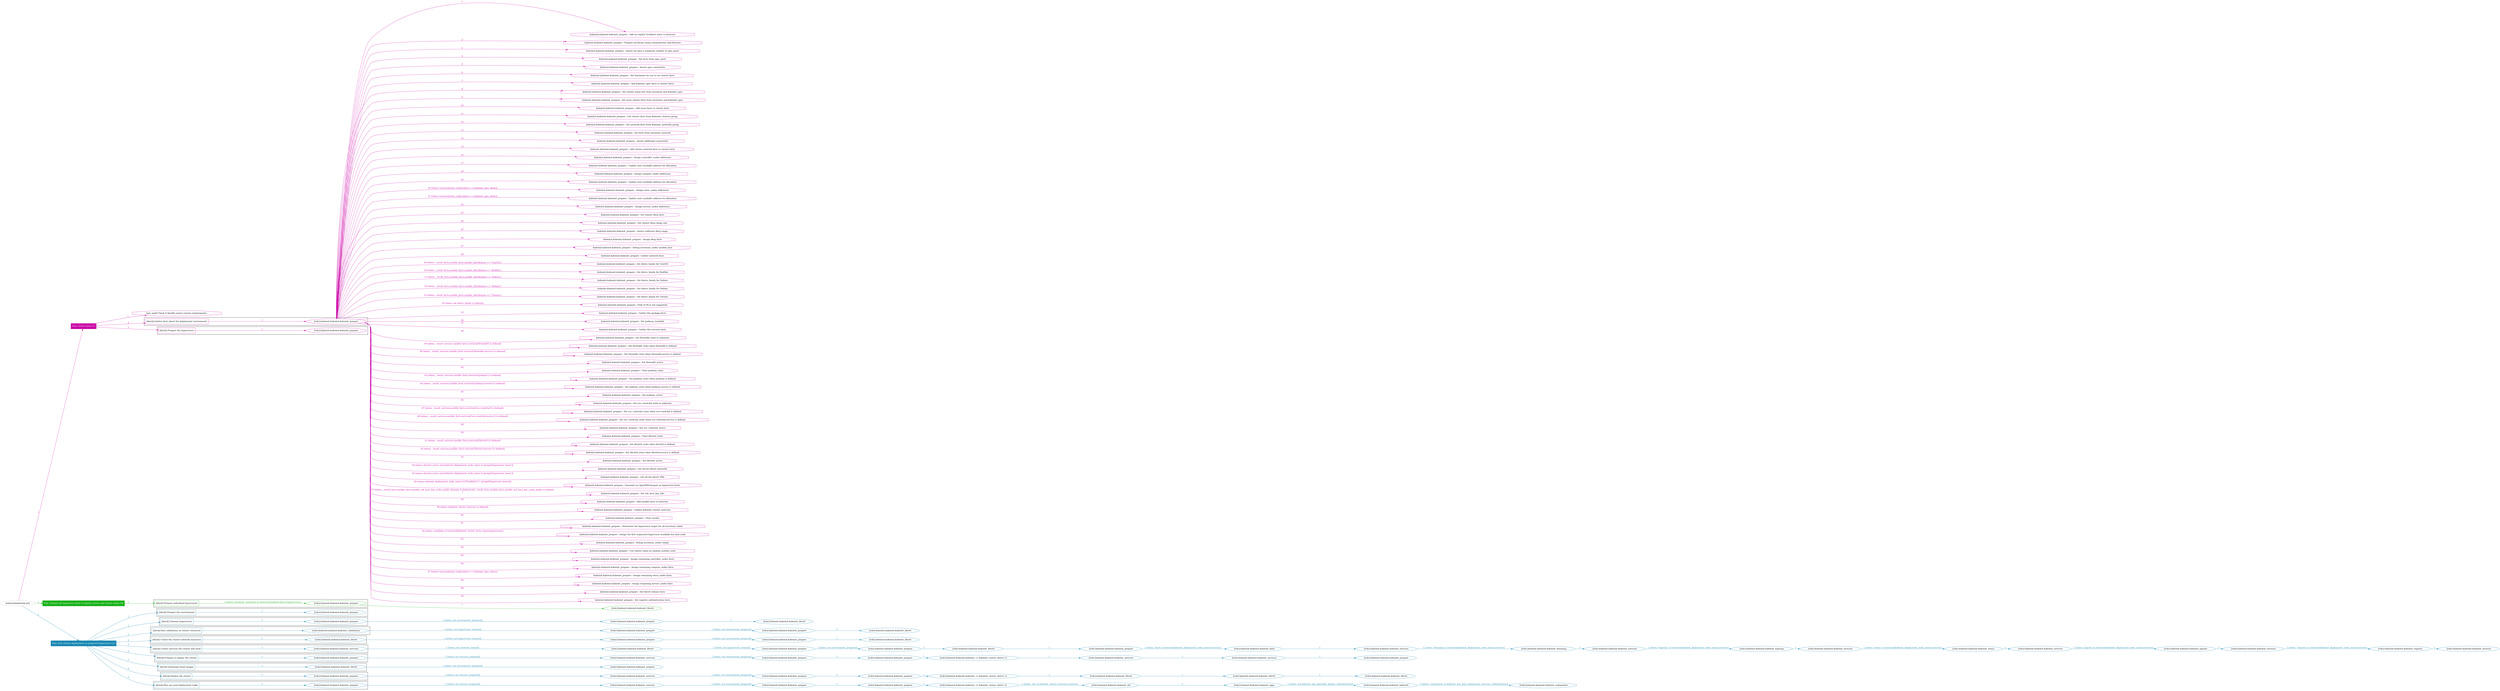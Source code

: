 digraph {
	graph [concentrate=true ordering=in rankdir=LR ratio=fill]
	edge [esep=5 sep=10]
	"kubeinit/playbook.yml" [id=root_node style=dotted]
	play_8de937b9 [label="Play: Initial setup (1)" color="#ca02a6" fontcolor="#ffffff" id=play_8de937b9 shape=box style=filled tooltip=localhost]
	"kubeinit/playbook.yml" -> play_8de937b9 [label="1 " color="#ca02a6" fontcolor="#ca02a6" id=edge_3df0a883 labeltooltip="1 " tooltip="1 "]
	subgraph "kubeinit.kubeinit.kubeinit_prepare" {
		role_d6681d17 [label="[role] kubeinit.kubeinit.kubeinit_prepare" color="#ca02a6" id=role_d6681d17 tooltip="kubeinit.kubeinit.kubeinit_prepare"]
		task_dd3e1c4a [label="kubeinit.kubeinit.kubeinit_prepare : Add an explicit localhost entry to hostvars" color="#ca02a6" id=task_dd3e1c4a shape=octagon tooltip="kubeinit.kubeinit.kubeinit_prepare : Add an explicit localhost entry to hostvars"]
		role_d6681d17 -> task_dd3e1c4a [label="1 " color="#ca02a6" fontcolor="#ca02a6" id=edge_3ac519a3 labeltooltip="1 " tooltip="1 "]
		task_5175b75a [label="kubeinit.kubeinit.kubeinit_prepare : Prepare inventory using command-line specification" color="#ca02a6" id=task_5175b75a shape=octagon tooltip="kubeinit.kubeinit.kubeinit_prepare : Prepare inventory using command-line specification"]
		role_d6681d17 -> task_5175b75a [label="2 " color="#ca02a6" fontcolor="#ca02a6" id=edge_31081035 labeltooltip="2 " tooltip="2 "]
		task_b8458681 [label="kubeinit.kubeinit.kubeinit_prepare : Assert we have a minimum number of spec parts" color="#ca02a6" id=task_b8458681 shape=octagon tooltip="kubeinit.kubeinit.kubeinit_prepare : Assert we have a minimum number of spec parts"]
		role_d6681d17 -> task_b8458681 [label="3 " color="#ca02a6" fontcolor="#ca02a6" id=edge_594d7dfc labeltooltip="3 " tooltip="3 "]
		task_7df4c681 [label="kubeinit.kubeinit.kubeinit_prepare : Set facts from spec parts" color="#ca02a6" id=task_7df4c681 shape=octagon tooltip="kubeinit.kubeinit.kubeinit_prepare : Set facts from spec parts"]
		role_d6681d17 -> task_7df4c681 [label="4 " color="#ca02a6" fontcolor="#ca02a6" id=edge_8429b2ff labeltooltip="4 " tooltip="4 "]
		task_22d73a8d [label="kubeinit.kubeinit.kubeinit_prepare : Assert spec constraints" color="#ca02a6" id=task_22d73a8d shape=octagon tooltip="kubeinit.kubeinit.kubeinit_prepare : Assert spec constraints"]
		role_d6681d17 -> task_22d73a8d [label="5 " color="#ca02a6" fontcolor="#ca02a6" id=edge_c4702ba7 labeltooltip="5 " tooltip="5 "]
		task_09f01b82 [label="kubeinit.kubeinit.kubeinit_prepare : Set hostname we use to set cluster facts" color="#ca02a6" id=task_09f01b82 shape=octagon tooltip="kubeinit.kubeinit.kubeinit_prepare : Set hostname we use to set cluster facts"]
		role_d6681d17 -> task_09f01b82 [label="6 " color="#ca02a6" fontcolor="#ca02a6" id=edge_562fa935 labeltooltip="6 " tooltip="6 "]
		task_69ff6136 [label="kubeinit.kubeinit.kubeinit_prepare : Add kubeinit_spec facts to cluster facts" color="#ca02a6" id=task_69ff6136 shape=octagon tooltip="kubeinit.kubeinit.kubeinit_prepare : Add kubeinit_spec facts to cluster facts"]
		role_d6681d17 -> task_69ff6136 [label="7 " color="#ca02a6" fontcolor="#ca02a6" id=edge_310eac12 labeltooltip="7 " tooltip="7 "]
		task_fe84e03b [label="kubeinit.kubeinit.kubeinit_prepare : Set cluster name fact from inventory and kubeinit_spec" color="#ca02a6" id=task_fe84e03b shape=octagon tooltip="kubeinit.kubeinit.kubeinit_prepare : Set cluster name fact from inventory and kubeinit_spec"]
		role_d6681d17 -> task_fe84e03b [label="8 " color="#ca02a6" fontcolor="#ca02a6" id=edge_defebe65 labeltooltip="8 " tooltip="8 "]
		task_ece31634 [label="kubeinit.kubeinit.kubeinit_prepare : Set more cluster facts from inventory and kubeinit_spec" color="#ca02a6" id=task_ece31634 shape=octagon tooltip="kubeinit.kubeinit.kubeinit_prepare : Set more cluster facts from inventory and kubeinit_spec"]
		role_d6681d17 -> task_ece31634 [label="9 " color="#ca02a6" fontcolor="#ca02a6" id=edge_c66308a0 labeltooltip="9 " tooltip="9 "]
		task_da2142e8 [label="kubeinit.kubeinit.kubeinit_prepare : Add more facts to cluster facts" color="#ca02a6" id=task_da2142e8 shape=octagon tooltip="kubeinit.kubeinit.kubeinit_prepare : Add more facts to cluster facts"]
		role_d6681d17 -> task_da2142e8 [label="10 " color="#ca02a6" fontcolor="#ca02a6" id=edge_f0752380 labeltooltip="10 " tooltip="10 "]
		task_89ea4bec [label="kubeinit.kubeinit.kubeinit_prepare : Get cluster facts from kubeinit_clusters group" color="#ca02a6" id=task_89ea4bec shape=octagon tooltip="kubeinit.kubeinit.kubeinit_prepare : Get cluster facts from kubeinit_clusters group"]
		role_d6681d17 -> task_89ea4bec [label="11 " color="#ca02a6" fontcolor="#ca02a6" id=edge_67cbbf58 labeltooltip="11 " tooltip="11 "]
		task_333c5406 [label="kubeinit.kubeinit.kubeinit_prepare : Get network facts from kubeinit_networks group" color="#ca02a6" id=task_333c5406 shape=octagon tooltip="kubeinit.kubeinit.kubeinit_prepare : Get network facts from kubeinit_networks group"]
		role_d6681d17 -> task_333c5406 [label="12 " color="#ca02a6" fontcolor="#ca02a6" id=edge_c9994fb7 labeltooltip="12 " tooltip="12 "]
		task_280a64e6 [label="kubeinit.kubeinit.kubeinit_prepare : Set facts from inventory network" color="#ca02a6" id=task_280a64e6 shape=octagon tooltip="kubeinit.kubeinit.kubeinit_prepare : Set facts from inventory network"]
		role_d6681d17 -> task_280a64e6 [label="13 " color="#ca02a6" fontcolor="#ca02a6" id=edge_bc07144c labeltooltip="13 " tooltip="13 "]
		task_7345f17f [label="kubeinit.kubeinit.kubeinit_prepare : Assert additional constraints" color="#ca02a6" id=task_7345f17f shape=octagon tooltip="kubeinit.kubeinit.kubeinit_prepare : Assert additional constraints"]
		role_d6681d17 -> task_7345f17f [label="14 " color="#ca02a6" fontcolor="#ca02a6" id=edge_96024071 labeltooltip="14 " tooltip="14 "]
		task_5fea4ddb [label="kubeinit.kubeinit.kubeinit_prepare : Add cluster network facts to cluster facts" color="#ca02a6" id=task_5fea4ddb shape=octagon tooltip="kubeinit.kubeinit.kubeinit_prepare : Add cluster network facts to cluster facts"]
		role_d6681d17 -> task_5fea4ddb [label="15 " color="#ca02a6" fontcolor="#ca02a6" id=edge_aadbefe4 labeltooltip="15 " tooltip="15 "]
		task_bb0b9b1c [label="kubeinit.kubeinit.kubeinit_prepare : Assign controller_nodes addresses" color="#ca02a6" id=task_bb0b9b1c shape=octagon tooltip="kubeinit.kubeinit.kubeinit_prepare : Assign controller_nodes addresses"]
		role_d6681d17 -> task_bb0b9b1c [label="16 " color="#ca02a6" fontcolor="#ca02a6" id=edge_d040b56c labeltooltip="16 " tooltip="16 "]
		task_2fe42d2e [label="kubeinit.kubeinit.kubeinit_prepare : Update next available address for allocation" color="#ca02a6" id=task_2fe42d2e shape=octagon tooltip="kubeinit.kubeinit.kubeinit_prepare : Update next available address for allocation"]
		role_d6681d17 -> task_2fe42d2e [label="17 " color="#ca02a6" fontcolor="#ca02a6" id=edge_74a33c78 labeltooltip="17 " tooltip="17 "]
		task_4f208cb6 [label="kubeinit.kubeinit.kubeinit_prepare : Assign compute_nodes addresses" color="#ca02a6" id=task_4f208cb6 shape=octagon tooltip="kubeinit.kubeinit.kubeinit_prepare : Assign compute_nodes addresses"]
		role_d6681d17 -> task_4f208cb6 [label="18 " color="#ca02a6" fontcolor="#ca02a6" id=edge_d638a049 labeltooltip="18 " tooltip="18 "]
		task_223944e4 [label="kubeinit.kubeinit.kubeinit_prepare : Update next available address for allocation" color="#ca02a6" id=task_223944e4 shape=octagon tooltip="kubeinit.kubeinit.kubeinit_prepare : Update next available address for allocation"]
		role_d6681d17 -> task_223944e4 [label="19 " color="#ca02a6" fontcolor="#ca02a6" id=edge_91823530 labeltooltip="19 " tooltip="19 "]
		task_6c061487 [label="kubeinit.kubeinit.kubeinit_prepare : Assign extra_nodes addresses" color="#ca02a6" id=task_6c061487 shape=octagon tooltip="kubeinit.kubeinit.kubeinit_prepare : Assign extra_nodes addresses"]
		role_d6681d17 -> task_6c061487 [label="20 [when: hostvars[extra_node].distro == kubeinit_spec_distro]" color="#ca02a6" fontcolor="#ca02a6" id=edge_5b70228f labeltooltip="20 [when: hostvars[extra_node].distro == kubeinit_spec_distro]" tooltip="20 [when: hostvars[extra_node].distro == kubeinit_spec_distro]"]
		task_87890174 [label="kubeinit.kubeinit.kubeinit_prepare : Update next available address for allocation" color="#ca02a6" id=task_87890174 shape=octagon tooltip="kubeinit.kubeinit.kubeinit_prepare : Update next available address for allocation"]
		role_d6681d17 -> task_87890174 [label="21 [when: hostvars[extra_node].distro == kubeinit_spec_distro]" color="#ca02a6" fontcolor="#ca02a6" id=edge_37050864 labeltooltip="21 [when: hostvars[extra_node].distro == kubeinit_spec_distro]" tooltip="21 [when: hostvars[extra_node].distro == kubeinit_spec_distro]"]
		task_f82d5bee [label="kubeinit.kubeinit.kubeinit_prepare : Assign service_nodes addresses" color="#ca02a6" id=task_f82d5bee shape=octagon tooltip="kubeinit.kubeinit.kubeinit_prepare : Assign service_nodes addresses"]
		role_d6681d17 -> task_f82d5bee [label="22 " color="#ca02a6" fontcolor="#ca02a6" id=edge_a84c124a labeltooltip="22 " tooltip="22 "]
		task_cfcd9350 [label="kubeinit.kubeinit.kubeinit_prepare : Set cluster dhcp facts" color="#ca02a6" id=task_cfcd9350 shape=octagon tooltip="kubeinit.kubeinit.kubeinit_prepare : Set cluster dhcp facts"]
		role_d6681d17 -> task_cfcd9350 [label="23 " color="#ca02a6" fontcolor="#ca02a6" id=edge_f8ccb3f3 labeltooltip="23 " tooltip="23 "]
		task_f5d8068a [label="kubeinit.kubeinit.kubeinit_prepare : Set cluster dhcp range size" color="#ca02a6" id=task_f5d8068a shape=octagon tooltip="kubeinit.kubeinit.kubeinit_prepare : Set cluster dhcp range size"]
		role_d6681d17 -> task_f5d8068a [label="24 " color="#ca02a6" fontcolor="#ca02a6" id=edge_64cb5481 labeltooltip="24 " tooltip="24 "]
		task_b7f377d9 [label="kubeinit.kubeinit.kubeinit_prepare : Assert sufficient dhcp range" color="#ca02a6" id=task_b7f377d9 shape=octagon tooltip="kubeinit.kubeinit.kubeinit_prepare : Assert sufficient dhcp range"]
		role_d6681d17 -> task_b7f377d9 [label="25 " color="#ca02a6" fontcolor="#ca02a6" id=edge_cb359ebb labeltooltip="25 " tooltip="25 "]
		task_a6055a47 [label="kubeinit.kubeinit.kubeinit_prepare : Assign dhcp facts" color="#ca02a6" id=task_a6055a47 shape=octagon tooltip="kubeinit.kubeinit.kubeinit_prepare : Assign dhcp facts"]
		role_d6681d17 -> task_a6055a47 [label="26 " color="#ca02a6" fontcolor="#ca02a6" id=edge_19bcb72a labeltooltip="26 " tooltip="26 "]
		task_ed50bc24 [label="kubeinit.kubeinit.kubeinit_prepare : Debug inventory_nodes ansible_host" color="#ca02a6" id=task_ed50bc24 shape=octagon tooltip="kubeinit.kubeinit.kubeinit_prepare : Debug inventory_nodes ansible_host"]
		role_d6681d17 -> task_ed50bc24 [label="27 " color="#ca02a6" fontcolor="#ca02a6" id=edge_783c3f8b labeltooltip="27 " tooltip="27 "]
		task_fa12db7c [label="kubeinit.kubeinit.kubeinit_prepare : Gather network facts" color="#ca02a6" id=task_fa12db7c shape=octagon tooltip="kubeinit.kubeinit.kubeinit_prepare : Gather network facts"]
		role_d6681d17 -> task_fa12db7c [label="28 " color="#ca02a6" fontcolor="#ca02a6" id=edge_2d02b5d4 labeltooltip="28 " tooltip="28 "]
		task_a3324d33 [label="kubeinit.kubeinit.kubeinit_prepare : Set distro_family for CentOS" color="#ca02a6" id=task_a3324d33 shape=octagon tooltip="kubeinit.kubeinit.kubeinit_prepare : Set distro_family for CentOS"]
		role_d6681d17 -> task_a3324d33 [label="29 [when: _result_facts.ansible_facts.ansible_distribution == 'CentOS']" color="#ca02a6" fontcolor="#ca02a6" id=edge_b70ca8ac labeltooltip="29 [when: _result_facts.ansible_facts.ansible_distribution == 'CentOS']" tooltip="29 [when: _result_facts.ansible_facts.ansible_distribution == 'CentOS']"]
		task_7f30a248 [label="kubeinit.kubeinit.kubeinit_prepare : Set distro_family for RedHat" color="#ca02a6" id=task_7f30a248 shape=octagon tooltip="kubeinit.kubeinit.kubeinit_prepare : Set distro_family for RedHat"]
		role_d6681d17 -> task_7f30a248 [label="30 [when: _result_facts.ansible_facts.ansible_distribution == 'RedHat']" color="#ca02a6" fontcolor="#ca02a6" id=edge_7f32f6e6 labeltooltip="30 [when: _result_facts.ansible_facts.ansible_distribution == 'RedHat']" tooltip="30 [when: _result_facts.ansible_facts.ansible_distribution == 'RedHat']"]
		task_5471a1f2 [label="kubeinit.kubeinit.kubeinit_prepare : Set distro_family for Fedora" color="#ca02a6" id=task_5471a1f2 shape=octagon tooltip="kubeinit.kubeinit.kubeinit_prepare : Set distro_family for Fedora"]
		role_d6681d17 -> task_5471a1f2 [label="31 [when: _result_facts.ansible_facts.ansible_distribution == 'Fedora']" color="#ca02a6" fontcolor="#ca02a6" id=edge_d0134d83 labeltooltip="31 [when: _result_facts.ansible_facts.ansible_distribution == 'Fedora']" tooltip="31 [when: _result_facts.ansible_facts.ansible_distribution == 'Fedora']"]
		task_dc222575 [label="kubeinit.kubeinit.kubeinit_prepare : Set distro_family for Debian" color="#ca02a6" id=task_dc222575 shape=octagon tooltip="kubeinit.kubeinit.kubeinit_prepare : Set distro_family for Debian"]
		role_d6681d17 -> task_dc222575 [label="32 [when: _result_facts.ansible_facts.ansible_distribution == 'Debian']" color="#ca02a6" fontcolor="#ca02a6" id=edge_99f125e5 labeltooltip="32 [when: _result_facts.ansible_facts.ansible_distribution == 'Debian']" tooltip="32 [when: _result_facts.ansible_facts.ansible_distribution == 'Debian']"]
		task_167238ce [label="kubeinit.kubeinit.kubeinit_prepare : Set distro_family for Ubuntu" color="#ca02a6" id=task_167238ce shape=octagon tooltip="kubeinit.kubeinit.kubeinit_prepare : Set distro_family for Ubuntu"]
		role_d6681d17 -> task_167238ce [label="33 [when: _result_facts.ansible_facts.ansible_distribution == 'Ubuntu']" color="#ca02a6" fontcolor="#ca02a6" id=edge_5a9b013d labeltooltip="33 [when: _result_facts.ansible_facts.ansible_distribution == 'Ubuntu']" tooltip="33 [when: _result_facts.ansible_facts.ansible_distribution == 'Ubuntu']"]
		task_40f90ff4 [label="kubeinit.kubeinit.kubeinit_prepare : Fails if OS is not supported" color="#ca02a6" id=task_40f90ff4 shape=octagon tooltip="kubeinit.kubeinit.kubeinit_prepare : Fails if OS is not supported"]
		role_d6681d17 -> task_40f90ff4 [label="34 [when: not distro_family is defined]" color="#ca02a6" fontcolor="#ca02a6" id=edge_426a0a12 labeltooltip="34 [when: not distro_family is defined]" tooltip="34 [when: not distro_family is defined]"]
		task_f11f2b40 [label="kubeinit.kubeinit.kubeinit_prepare : Gather the package facts" color="#ca02a6" id=task_f11f2b40 shape=octagon tooltip="kubeinit.kubeinit.kubeinit_prepare : Gather the package facts"]
		role_d6681d17 -> task_f11f2b40 [label="35 " color="#ca02a6" fontcolor="#ca02a6" id=edge_d4d1277f labeltooltip="35 " tooltip="35 "]
		task_d0718798 [label="kubeinit.kubeinit.kubeinit_prepare : Set podman_installed" color="#ca02a6" id=task_d0718798 shape=octagon tooltip="kubeinit.kubeinit.kubeinit_prepare : Set podman_installed"]
		role_d6681d17 -> task_d0718798 [label="36 " color="#ca02a6" fontcolor="#ca02a6" id=edge_42db6f67 labeltooltip="36 " tooltip="36 "]
		task_425b35d7 [label="kubeinit.kubeinit.kubeinit_prepare : Gather the services facts" color="#ca02a6" id=task_425b35d7 shape=octagon tooltip="kubeinit.kubeinit.kubeinit_prepare : Gather the services facts"]
		role_d6681d17 -> task_425b35d7 [label="37 " color="#ca02a6" fontcolor="#ca02a6" id=edge_1b0aa243 labeltooltip="37 " tooltip="37 "]
		task_372b8882 [label="kubeinit.kubeinit.kubeinit_prepare : Set firewalld_state to unknown" color="#ca02a6" id=task_372b8882 shape=octagon tooltip="kubeinit.kubeinit.kubeinit_prepare : Set firewalld_state to unknown"]
		role_d6681d17 -> task_372b8882 [label="38 " color="#ca02a6" fontcolor="#ca02a6" id=edge_32b33257 labeltooltip="38 " tooltip="38 "]
		task_09a732a4 [label="kubeinit.kubeinit.kubeinit_prepare : Set firewalld_state when firewalld is defined" color="#ca02a6" id=task_09a732a4 shape=octagon tooltip="kubeinit.kubeinit.kubeinit_prepare : Set firewalld_state when firewalld is defined"]
		role_d6681d17 -> task_09a732a4 [label="39 [when: _result_services.ansible_facts.services['firewalld'] is defined]" color="#ca02a6" fontcolor="#ca02a6" id=edge_a80532e2 labeltooltip="39 [when: _result_services.ansible_facts.services['firewalld'] is defined]" tooltip="39 [when: _result_services.ansible_facts.services['firewalld'] is defined]"]
		task_9e92d2c0 [label="kubeinit.kubeinit.kubeinit_prepare : Set firewalld_state when firewalld.service is defined" color="#ca02a6" id=task_9e92d2c0 shape=octagon tooltip="kubeinit.kubeinit.kubeinit_prepare : Set firewalld_state when firewalld.service is defined"]
		role_d6681d17 -> task_9e92d2c0 [label="40 [when: _result_services.ansible_facts.services['firewalld.service'] is defined]" color="#ca02a6" fontcolor="#ca02a6" id=edge_77e6ced8 labeltooltip="40 [when: _result_services.ansible_facts.services['firewalld.service'] is defined]" tooltip="40 [when: _result_services.ansible_facts.services['firewalld.service'] is defined]"]
		task_b441afd5 [label="kubeinit.kubeinit.kubeinit_prepare : Set firewalld_active" color="#ca02a6" id=task_b441afd5 shape=octagon tooltip="kubeinit.kubeinit.kubeinit_prepare : Set firewalld_active"]
		role_d6681d17 -> task_b441afd5 [label="41 " color="#ca02a6" fontcolor="#ca02a6" id=edge_91686dab labeltooltip="41 " tooltip="41 "]
		task_287a2a8a [label="kubeinit.kubeinit.kubeinit_prepare : Clear podman_state" color="#ca02a6" id=task_287a2a8a shape=octagon tooltip="kubeinit.kubeinit.kubeinit_prepare : Clear podman_state"]
		role_d6681d17 -> task_287a2a8a [label="42 " color="#ca02a6" fontcolor="#ca02a6" id=edge_c79d658d labeltooltip="42 " tooltip="42 "]
		task_5dec8ec3 [label="kubeinit.kubeinit.kubeinit_prepare : Set podman_state when podman is defined" color="#ca02a6" id=task_5dec8ec3 shape=octagon tooltip="kubeinit.kubeinit.kubeinit_prepare : Set podman_state when podman is defined"]
		role_d6681d17 -> task_5dec8ec3 [label="43 [when: _result_services.ansible_facts.services['podman'] is defined]" color="#ca02a6" fontcolor="#ca02a6" id=edge_0bf1a3b7 labeltooltip="43 [when: _result_services.ansible_facts.services['podman'] is defined]" tooltip="43 [when: _result_services.ansible_facts.services['podman'] is defined]"]
		task_95358795 [label="kubeinit.kubeinit.kubeinit_prepare : Set podman_state when podman.service is defined" color="#ca02a6" id=task_95358795 shape=octagon tooltip="kubeinit.kubeinit.kubeinit_prepare : Set podman_state when podman.service is defined"]
		role_d6681d17 -> task_95358795 [label="44 [when: _result_services.ansible_facts.services['podman.service'] is defined]" color="#ca02a6" fontcolor="#ca02a6" id=edge_220306fc labeltooltip="44 [when: _result_services.ansible_facts.services['podman.service'] is defined]" tooltip="44 [when: _result_services.ansible_facts.services['podman.service'] is defined]"]
		task_818acd31 [label="kubeinit.kubeinit.kubeinit_prepare : Set podman_active" color="#ca02a6" id=task_818acd31 shape=octagon tooltip="kubeinit.kubeinit.kubeinit_prepare : Set podman_active"]
		role_d6681d17 -> task_818acd31 [label="45 " color="#ca02a6" fontcolor="#ca02a6" id=edge_8bf9998e labeltooltip="45 " tooltip="45 "]
		task_f5ff0513 [label="kubeinit.kubeinit.kubeinit_prepare : Set ovs_vswitchd_state to unknown" color="#ca02a6" id=task_f5ff0513 shape=octagon tooltip="kubeinit.kubeinit.kubeinit_prepare : Set ovs_vswitchd_state to unknown"]
		role_d6681d17 -> task_f5ff0513 [label="46 " color="#ca02a6" fontcolor="#ca02a6" id=edge_cce3ffa8 labeltooltip="46 " tooltip="46 "]
		task_f86ad0ee [label="kubeinit.kubeinit.kubeinit_prepare : Set ovs_vswitchd_state when ovs-vswitchd is defined" color="#ca02a6" id=task_f86ad0ee shape=octagon tooltip="kubeinit.kubeinit.kubeinit_prepare : Set ovs_vswitchd_state when ovs-vswitchd is defined"]
		role_d6681d17 -> task_f86ad0ee [label="47 [when: _result_services.ansible_facts.services['ovs-vswitchd'] is defined]" color="#ca02a6" fontcolor="#ca02a6" id=edge_ca0414f9 labeltooltip="47 [when: _result_services.ansible_facts.services['ovs-vswitchd'] is defined]" tooltip="47 [when: _result_services.ansible_facts.services['ovs-vswitchd'] is defined]"]
		task_1c360918 [label="kubeinit.kubeinit.kubeinit_prepare : Set ovs_vswitchd_state when ovs-vswitchd.service is defined" color="#ca02a6" id=task_1c360918 shape=octagon tooltip="kubeinit.kubeinit.kubeinit_prepare : Set ovs_vswitchd_state when ovs-vswitchd.service is defined"]
		role_d6681d17 -> task_1c360918 [label="48 [when: _result_services.ansible_facts.services['ovs-vswitchd.service'] is defined]" color="#ca02a6" fontcolor="#ca02a6" id=edge_32ea6c6f labeltooltip="48 [when: _result_services.ansible_facts.services['ovs-vswitchd.service'] is defined]" tooltip="48 [when: _result_services.ansible_facts.services['ovs-vswitchd.service'] is defined]"]
		task_f7a3fed5 [label="kubeinit.kubeinit.kubeinit_prepare : Set ovs_vswitchd_active" color="#ca02a6" id=task_f7a3fed5 shape=octagon tooltip="kubeinit.kubeinit.kubeinit_prepare : Set ovs_vswitchd_active"]
		role_d6681d17 -> task_f7a3fed5 [label="49 " color="#ca02a6" fontcolor="#ca02a6" id=edge_a286e77a labeltooltip="49 " tooltip="49 "]
		task_e11ca3a5 [label="kubeinit.kubeinit.kubeinit_prepare : Clear libvirtd_state" color="#ca02a6" id=task_e11ca3a5 shape=octagon tooltip="kubeinit.kubeinit.kubeinit_prepare : Clear libvirtd_state"]
		role_d6681d17 -> task_e11ca3a5 [label="50 " color="#ca02a6" fontcolor="#ca02a6" id=edge_cf95b560 labeltooltip="50 " tooltip="50 "]
		task_834cfea5 [label="kubeinit.kubeinit.kubeinit_prepare : Set libvirtd_state when libvirtd is defined" color="#ca02a6" id=task_834cfea5 shape=octagon tooltip="kubeinit.kubeinit.kubeinit_prepare : Set libvirtd_state when libvirtd is defined"]
		role_d6681d17 -> task_834cfea5 [label="51 [when: _result_services.ansible_facts.services['libvirtd'] is defined]" color="#ca02a6" fontcolor="#ca02a6" id=edge_89a383df labeltooltip="51 [when: _result_services.ansible_facts.services['libvirtd'] is defined]" tooltip="51 [when: _result_services.ansible_facts.services['libvirtd'] is defined]"]
		task_b41805d2 [label="kubeinit.kubeinit.kubeinit_prepare : Set libvirtd_state when libvirtd.service is defined" color="#ca02a6" id=task_b41805d2 shape=octagon tooltip="kubeinit.kubeinit.kubeinit_prepare : Set libvirtd_state when libvirtd.service is defined"]
		role_d6681d17 -> task_b41805d2 [label="52 [when: _result_services.ansible_facts.services['libvirtd.service'] is defined]" color="#ca02a6" fontcolor="#ca02a6" id=edge_2a17dab8 labeltooltip="52 [when: _result_services.ansible_facts.services['libvirtd.service'] is defined]" tooltip="52 [when: _result_services.ansible_facts.services['libvirtd.service'] is defined]"]
		task_9e7795b9 [label="kubeinit.kubeinit.kubeinit_prepare : Set libvirtd_active" color="#ca02a6" id=task_9e7795b9 shape=octagon tooltip="kubeinit.kubeinit.kubeinit_prepare : Set libvirtd_active"]
		role_d6681d17 -> task_9e7795b9 [label="53 " color="#ca02a6" fontcolor="#ca02a6" id=edge_16c77979 labeltooltip="53 " tooltip="53 "]
		task_5a95b131 [label="kubeinit.kubeinit.kubeinit_prepare : Get all the libvirt networks" color="#ca02a6" id=task_5a95b131 shape=octagon tooltip="kubeinit.kubeinit.kubeinit_prepare : Get all the libvirt networks"]
		role_d6681d17 -> task_5a95b131 [label="54 [when: libvirtd_active and kubeinit_deployment_node_name in groups['hypervisor_hosts']]" color="#ca02a6" fontcolor="#ca02a6" id=edge_2ad7b1b0 labeltooltip="54 [when: libvirtd_active and kubeinit_deployment_node_name in groups['hypervisor_hosts']]" tooltip="54 [when: libvirtd_active and kubeinit_deployment_node_name in groups['hypervisor_hosts']]"]
		task_5fd1bbb9 [label="kubeinit.kubeinit.kubeinit_prepare : Get all the libvirt VMs" color="#ca02a6" id=task_5fd1bbb9 shape=octagon tooltip="kubeinit.kubeinit.kubeinit_prepare : Get all the libvirt VMs"]
		role_d6681d17 -> task_5fd1bbb9 [label="55 [when: libvirtd_active and kubeinit_deployment_node_name in groups['hypervisor_hosts']]" color="#ca02a6" fontcolor="#ca02a6" id=edge_17413462 labeltooltip="55 [when: libvirtd_active and kubeinit_deployment_node_name in groups['hypervisor_hosts']]" tooltip="55 [when: libvirtd_active and kubeinit_deployment_node_name in groups['hypervisor_hosts']]"]
		task_12135ea9 [label="kubeinit.kubeinit.kubeinit_prepare : Generate an OpenSSH keypair on hypervisor hosts" color="#ca02a6" id=task_12135ea9 shape=octagon tooltip="kubeinit.kubeinit.kubeinit_prepare : Generate an OpenSSH keypair on hypervisor hosts"]
		role_d6681d17 -> task_12135ea9 [label="56 [when: kubeinit_deployment_node_name in (['localhost'] + groups['hypervisor_hosts'])]" color="#ca02a6" fontcolor="#ca02a6" id=edge_6bb5149b labeltooltip="56 [when: kubeinit_deployment_node_name in (['localhost'] + groups['hypervisor_hosts'])]" tooltip="56 [when: kubeinit_deployment_node_name in (['localhost'] + groups['hypervisor_hosts'])]"]
		task_a15f95fa [label="kubeinit.kubeinit.kubeinit_prepare : Set ssh_host_key_info" color="#ca02a6" id=task_a15f95fa shape=octagon tooltip="kubeinit.kubeinit.kubeinit_prepare : Set ssh_host_key_info"]
		role_d6681d17 -> task_a15f95fa [label="57 [when: _result_facts.ansible_facts.ansible_ssh_host_key_ecdsa_public_keytype is defined and _result_facts.ansible_facts.ansible_ssh_host_key_ecdsa_public is defined
]" color="#ca02a6" fontcolor="#ca02a6" id=edge_53ebc599 labeltooltip="57 [when: _result_facts.ansible_facts.ansible_ssh_host_key_ecdsa_public_keytype is defined and _result_facts.ansible_facts.ansible_ssh_host_key_ecdsa_public is defined
]" tooltip="57 [when: _result_facts.ansible_facts.ansible_ssh_host_key_ecdsa_public_keytype is defined and _result_facts.ansible_facts.ansible_ssh_host_key_ecdsa_public is defined
]"]
		task_14e66a1e [label="kubeinit.kubeinit.kubeinit_prepare : Add ansible facts to hostvars" color="#ca02a6" id=task_14e66a1e shape=octagon tooltip="kubeinit.kubeinit.kubeinit_prepare : Add ansible facts to hostvars"]
		role_d6681d17 -> task_14e66a1e [label="58 " color="#ca02a6" fontcolor="#ca02a6" id=edge_41dde10b labeltooltip="58 " tooltip="58 "]
		task_a948b55c [label="kubeinit.kubeinit.kubeinit_prepare : Update kubeinit_cluster_hostvars" color="#ca02a6" id=task_a948b55c shape=octagon tooltip="kubeinit.kubeinit.kubeinit_prepare : Update kubeinit_cluster_hostvars"]
		role_d6681d17 -> task_a948b55c [label="59 [when: kubeinit_cluster_hostvars is defined]" color="#ca02a6" fontcolor="#ca02a6" id=edge_9664c991 labeltooltip="59 [when: kubeinit_cluster_hostvars is defined]" tooltip="59 [when: kubeinit_cluster_hostvars is defined]"]
		task_045ac1af [label="kubeinit.kubeinit.kubeinit_prepare : Clear results" color="#ca02a6" id=task_045ac1af shape=octagon tooltip="kubeinit.kubeinit.kubeinit_prepare : Clear results"]
		role_d6681d17 -> task_045ac1af [label="60 " color="#ca02a6" fontcolor="#ca02a6" id=edge_c791851c labeltooltip="60 " tooltip="60 "]
		task_f6f650e7 [label="kubeinit.kubeinit.kubeinit_prepare : Determine the hypervisor target for all inventory nodes" color="#ca02a6" id=task_f6f650e7 shape=octagon tooltip="kubeinit.kubeinit.kubeinit_prepare : Determine the hypervisor target for all inventory nodes"]
		role_d6681d17 -> task_f6f650e7 [label="61 " color="#ca02a6" fontcolor="#ca02a6" id=edge_ee054358 labeltooltip="61 " tooltip="61 "]
		task_1c799b22 [label="kubeinit.kubeinit.kubeinit_prepare : Assign the first requested hypervisor available for each node" color="#ca02a6" id=task_1c799b22 shape=octagon tooltip="kubeinit.kubeinit.kubeinit_prepare : Assign the first requested hypervisor available for each node"]
		role_d6681d17 -> task_1c799b22 [label="62 [when: candidate in hostvars[kubeinit_cluster_facts_name].hypervisors]" color="#ca02a6" fontcolor="#ca02a6" id=edge_08d8dafa labeltooltip="62 [when: candidate in hostvars[kubeinit_cluster_facts_name].hypervisors]" tooltip="62 [when: candidate in hostvars[kubeinit_cluster_facts_name].hypervisors]"]
		task_20f1d7af [label="kubeinit.kubeinit.kubeinit_prepare : Debug inventory_nodes target" color="#ca02a6" id=task_20f1d7af shape=octagon tooltip="kubeinit.kubeinit.kubeinit_prepare : Debug inventory_nodes target"]
		role_d6681d17 -> task_20f1d7af [label="63 " color="#ca02a6" fontcolor="#ca02a6" id=edge_befbd229 labeltooltip="63 " tooltip="63 "]
		task_9ba68057 [label="kubeinit.kubeinit.kubeinit_prepare : Use cluster name as random number seed" color="#ca02a6" id=task_9ba68057 shape=octagon tooltip="kubeinit.kubeinit.kubeinit_prepare : Use cluster name as random number seed"]
		role_d6681d17 -> task_9ba68057 [label="64 " color="#ca02a6" fontcolor="#ca02a6" id=edge_a2748935 labeltooltip="64 " tooltip="64 "]
		task_35fdc891 [label="kubeinit.kubeinit.kubeinit_prepare : Assign remaining controller_nodes facts" color="#ca02a6" id=task_35fdc891 shape=octagon tooltip="kubeinit.kubeinit.kubeinit_prepare : Assign remaining controller_nodes facts"]
		role_d6681d17 -> task_35fdc891 [label="65 " color="#ca02a6" fontcolor="#ca02a6" id=edge_94d48c09 labeltooltip="65 " tooltip="65 "]
		task_04fe5459 [label="kubeinit.kubeinit.kubeinit_prepare : Assign remaining compute_nodes facts" color="#ca02a6" id=task_04fe5459 shape=octagon tooltip="kubeinit.kubeinit.kubeinit_prepare : Assign remaining compute_nodes facts"]
		role_d6681d17 -> task_04fe5459 [label="66 " color="#ca02a6" fontcolor="#ca02a6" id=edge_5f983fd0 labeltooltip="66 " tooltip="66 "]
		task_0f5b3ce4 [label="kubeinit.kubeinit.kubeinit_prepare : Assign remaining extra_nodes facts" color="#ca02a6" id=task_0f5b3ce4 shape=octagon tooltip="kubeinit.kubeinit.kubeinit_prepare : Assign remaining extra_nodes facts"]
		role_d6681d17 -> task_0f5b3ce4 [label="67 [when: hostvars[extra_node].distro == kubeinit_spec_distro]" color="#ca02a6" fontcolor="#ca02a6" id=edge_1edff54e labeltooltip="67 [when: hostvars[extra_node].distro == kubeinit_spec_distro]" tooltip="67 [when: hostvars[extra_node].distro == kubeinit_spec_distro]"]
		task_5762e9c3 [label="kubeinit.kubeinit.kubeinit_prepare : Assign remaining service_nodes facts" color="#ca02a6" id=task_5762e9c3 shape=octagon tooltip="kubeinit.kubeinit.kubeinit_prepare : Assign remaining service_nodes facts"]
		role_d6681d17 -> task_5762e9c3 [label="68 " color="#ca02a6" fontcolor="#ca02a6" id=edge_ef2baaa2 labeltooltip="68 " tooltip="68 "]
		task_d4505846 [label="kubeinit.kubeinit.kubeinit_prepare : Set libvirt release facts" color="#ca02a6" id=task_d4505846 shape=octagon tooltip="kubeinit.kubeinit.kubeinit_prepare : Set libvirt release facts"]
		role_d6681d17 -> task_d4505846 [label="69 " color="#ca02a6" fontcolor="#ca02a6" id=edge_55881eb7 labeltooltip="69 " tooltip="69 "]
		task_b57b5358 [label="kubeinit.kubeinit.kubeinit_prepare : Set registry authentication facts" color="#ca02a6" id=task_b57b5358 shape=octagon tooltip="kubeinit.kubeinit.kubeinit_prepare : Set registry authentication facts"]
		role_d6681d17 -> task_b57b5358 [label="70 " color="#ca02a6" fontcolor="#ca02a6" id=edge_d443955b labeltooltip="70 " tooltip="70 "]
	}
	subgraph "kubeinit.kubeinit.kubeinit_prepare" {
		role_dc3e0f26 [label="[role] kubeinit.kubeinit.kubeinit_prepare" color="#ca02a6" id=role_dc3e0f26 tooltip="kubeinit.kubeinit.kubeinit_prepare"]
	}
	subgraph "Play: Initial setup (1)" {
		pre_task_68b4676f [label="[pre_task] Check if Ansible meets version requirements." color="#ca02a6" id=pre_task_68b4676f shape=octagon tooltip="Check if Ansible meets version requirements."]
		play_8de937b9 -> pre_task_68b4676f [label="1 " color="#ca02a6" fontcolor="#ca02a6" id=edge_2c65f667 labeltooltip="1 " tooltip="1 "]
		play_8de937b9 -> block_09e13647 [label=2 color="#ca02a6" fontcolor="#ca02a6" id=edge_f3b29342 labeltooltip=2 tooltip=2]
		subgraph cluster_block_09e13647 {
			block_09e13647 [label="[block] Gather facts about the deployment environment" color="#ca02a6" id=block_09e13647 labeltooltip="Gather facts about the deployment environment" shape=box tooltip="Gather facts about the deployment environment"]
			block_09e13647 -> role_d6681d17 [label="1 " color="#ca02a6" fontcolor="#ca02a6" id=edge_ba9080e7 labeltooltip="1 " tooltip="1 "]
		}
		play_8de937b9 -> block_6fa20356 [label=3 color="#ca02a6" fontcolor="#ca02a6" id=edge_5fec21b9 labeltooltip=3 tooltip=3]
		subgraph cluster_block_6fa20356 {
			block_6fa20356 [label="[block] Prepare the hypervisors" color="#ca02a6" id=block_6fa20356 labeltooltip="Prepare the hypervisors" shape=box tooltip="Prepare the hypervisors"]
			block_6fa20356 -> role_dc3e0f26 [label="1 " color="#ca02a6" fontcolor="#ca02a6" id=edge_611c17d0 labeltooltip="1 " tooltip="1 "]
		}
	}
	play_99df5979 [label="Play: Prepare all hypervisor hosts to deploy service and cluster nodes (0)" color="#19b319" fontcolor="#ffffff" id=play_99df5979 shape=box style=filled tooltip="Play: Prepare all hypervisor hosts to deploy service and cluster nodes (0)"]
	"kubeinit/playbook.yml" -> play_99df5979 [label="2 " color="#19b319" fontcolor="#19b319" id=edge_12c36327 labeltooltip="2 " tooltip="2 "]
	subgraph "kubeinit.kubeinit.kubeinit_libvirt" {
		role_9c4ed100 [label="[role] kubeinit.kubeinit.kubeinit_libvirt" color="#19b319" id=role_9c4ed100 tooltip="kubeinit.kubeinit.kubeinit_libvirt"]
	}
	subgraph "kubeinit.kubeinit.kubeinit_prepare" {
		role_570d07d7 [label="[role] kubeinit.kubeinit.kubeinit_prepare" color="#19b319" id=role_570d07d7 tooltip="kubeinit.kubeinit.kubeinit_prepare"]
		role_570d07d7 -> role_9c4ed100 [label="1 " color="#19b319" fontcolor="#19b319" id=edge_b1bc54c7 labeltooltip="1 " tooltip="1 "]
	}
	subgraph "Play: Prepare all hypervisor hosts to deploy service and cluster nodes (0)" {
		play_99df5979 -> block_789bc895 [label=1 color="#19b319" fontcolor="#19b319" id=edge_3d593077 labeltooltip=1 tooltip=1]
		subgraph cluster_block_789bc895 {
			block_789bc895 [label="[block] Prepare individual hypervisors" color="#19b319" id=block_789bc895 labeltooltip="Prepare individual hypervisors" shape=box tooltip="Prepare individual hypervisors"]
			block_789bc895 -> role_570d07d7 [label="1 [when: inventory_hostname in hostvars['kubeinit-facts'].hypervisors]" color="#19b319" fontcolor="#19b319" id=edge_1850c49d labeltooltip="1 [when: inventory_hostname in hostvars['kubeinit-facts'].hypervisors]" tooltip="1 [when: inventory_hostname in hostvars['kubeinit-facts'].hypervisors]"]
		}
	}
	play_ea09d808 [label="Play: Run cluster deployment on prepared hypervisors (1)" color="#1988b3" fontcolor="#ffffff" id=play_ea09d808 shape=box style=filled tooltip=localhost]
	"kubeinit/playbook.yml" -> play_ea09d808 [label="3 " color="#1988b3" fontcolor="#1988b3" id=edge_779b9172 labeltooltip="3 " tooltip="3 "]
	subgraph "kubeinit.kubeinit.kubeinit_prepare" {
		role_204101bd [label="[role] kubeinit.kubeinit.kubeinit_prepare" color="#1988b3" id=role_204101bd tooltip="kubeinit.kubeinit.kubeinit_prepare"]
	}
	subgraph "kubeinit.kubeinit.kubeinit_libvirt" {
		role_392096f2 [label="[role] kubeinit.kubeinit.kubeinit_libvirt" color="#1988b3" id=role_392096f2 tooltip="kubeinit.kubeinit.kubeinit_libvirt"]
	}
	subgraph "kubeinit.kubeinit.kubeinit_prepare" {
		role_20b7a1f2 [label="[role] kubeinit.kubeinit.kubeinit_prepare" color="#1988b3" id=role_20b7a1f2 tooltip="kubeinit.kubeinit.kubeinit_prepare"]
		role_20b7a1f2 -> role_392096f2 [label="1 " color="#1988b3" fontcolor="#1988b3" id=edge_9714b166 labeltooltip="1 " tooltip="1 "]
	}
	subgraph "kubeinit.kubeinit.kubeinit_prepare" {
		role_3495b08f [label="[role] kubeinit.kubeinit.kubeinit_prepare" color="#1988b3" id=role_3495b08f tooltip="kubeinit.kubeinit.kubeinit_prepare"]
		role_3495b08f -> role_20b7a1f2 [label="1 [when: not environment_prepared]" color="#1988b3" fontcolor="#1988b3" id=edge_5a924b8b labeltooltip="1 [when: not environment_prepared]" tooltip="1 [when: not environment_prepared]"]
	}
	subgraph "kubeinit.kubeinit.kubeinit_libvirt" {
		role_8326b0d5 [label="[role] kubeinit.kubeinit.kubeinit_libvirt" color="#1988b3" id=role_8326b0d5 tooltip="kubeinit.kubeinit.kubeinit_libvirt"]
	}
	subgraph "kubeinit.kubeinit.kubeinit_prepare" {
		role_5509c84c [label="[role] kubeinit.kubeinit.kubeinit_prepare" color="#1988b3" id=role_5509c84c tooltip="kubeinit.kubeinit.kubeinit_prepare"]
		role_5509c84c -> role_8326b0d5 [label="1 " color="#1988b3" fontcolor="#1988b3" id=edge_d36b71fb labeltooltip="1 " tooltip="1 "]
	}
	subgraph "kubeinit.kubeinit.kubeinit_prepare" {
		role_a3b28b12 [label="[role] kubeinit.kubeinit.kubeinit_prepare" color="#1988b3" id=role_a3b28b12 tooltip="kubeinit.kubeinit.kubeinit_prepare"]
		role_a3b28b12 -> role_5509c84c [label="1 [when: not environment_prepared]" color="#1988b3" fontcolor="#1988b3" id=edge_8b76abf8 labeltooltip="1 [when: not environment_prepared]" tooltip="1 [when: not environment_prepared]"]
	}
	subgraph "kubeinit.kubeinit.kubeinit_validations" {
		role_af3b2093 [label="[role] kubeinit.kubeinit.kubeinit_validations" color="#1988b3" id=role_af3b2093 tooltip="kubeinit.kubeinit.kubeinit_validations"]
		role_af3b2093 -> role_a3b28b12 [label="1 [when: not hypervisors_cleaned]" color="#1988b3" fontcolor="#1988b3" id=edge_66e46b13 labeltooltip="1 [when: not hypervisors_cleaned]" tooltip="1 [when: not hypervisors_cleaned]"]
	}
	subgraph "kubeinit.kubeinit.kubeinit_libvirt" {
		role_3e16554d [label="[role] kubeinit.kubeinit.kubeinit_libvirt" color="#1988b3" id=role_3e16554d tooltip="kubeinit.kubeinit.kubeinit_libvirt"]
	}
	subgraph "kubeinit.kubeinit.kubeinit_prepare" {
		role_5f69f6e2 [label="[role] kubeinit.kubeinit.kubeinit_prepare" color="#1988b3" id=role_5f69f6e2 tooltip="kubeinit.kubeinit.kubeinit_prepare"]
		role_5f69f6e2 -> role_3e16554d [label="1 " color="#1988b3" fontcolor="#1988b3" id=edge_e2c68ae0 labeltooltip="1 " tooltip="1 "]
	}
	subgraph "kubeinit.kubeinit.kubeinit_prepare" {
		role_cec70242 [label="[role] kubeinit.kubeinit.kubeinit_prepare" color="#1988b3" id=role_cec70242 tooltip="kubeinit.kubeinit.kubeinit_prepare"]
		role_cec70242 -> role_5f69f6e2 [label="1 [when: not environment_prepared]" color="#1988b3" fontcolor="#1988b3" id=edge_0c54e093 labeltooltip="1 [when: not environment_prepared]" tooltip="1 [when: not environment_prepared]"]
	}
	subgraph "kubeinit.kubeinit.kubeinit_libvirt" {
		role_272a48e1 [label="[role] kubeinit.kubeinit.kubeinit_libvirt" color="#1988b3" id=role_272a48e1 tooltip="kubeinit.kubeinit.kubeinit_libvirt"]
		role_272a48e1 -> role_cec70242 [label="1 [when: not hypervisors_cleaned]" color="#1988b3" fontcolor="#1988b3" id=edge_325d5a5d labeltooltip="1 [when: not hypervisors_cleaned]" tooltip="1 [when: not hypervisors_cleaned]"]
	}
	subgraph "kubeinit.kubeinit.kubeinit_services" {
		role_fc67be4a [label="[role] kubeinit.kubeinit.kubeinit_services" color="#1988b3" id=role_fc67be4a tooltip="kubeinit.kubeinit.kubeinit_services"]
	}
	subgraph "kubeinit.kubeinit.kubeinit_registry" {
		role_ac3e3292 [label="[role] kubeinit.kubeinit.kubeinit_registry" color="#1988b3" id=role_ac3e3292 tooltip="kubeinit.kubeinit.kubeinit_registry"]
		role_ac3e3292 -> role_fc67be4a [label="1 " color="#1988b3" fontcolor="#1988b3" id=edge_fa715916 labeltooltip="1 " tooltip="1 "]
	}
	subgraph "kubeinit.kubeinit.kubeinit_services" {
		role_c87a7487 [label="[role] kubeinit.kubeinit.kubeinit_services" color="#1988b3" id=role_c87a7487 tooltip="kubeinit.kubeinit.kubeinit_services"]
		role_c87a7487 -> role_ac3e3292 [label="1 [when: 'registry' in hostvars[kubeinit_deployment_node_name].services]" color="#1988b3" fontcolor="#1988b3" id=edge_c70603cc labeltooltip="1 [when: 'registry' in hostvars[kubeinit_deployment_node_name].services]" tooltip="1 [when: 'registry' in hostvars[kubeinit_deployment_node_name].services]"]
	}
	subgraph "kubeinit.kubeinit.kubeinit_apache" {
		role_60819c53 [label="[role] kubeinit.kubeinit.kubeinit_apache" color="#1988b3" id=role_60819c53 tooltip="kubeinit.kubeinit.kubeinit_apache"]
		role_60819c53 -> role_c87a7487 [label="1 " color="#1988b3" fontcolor="#1988b3" id=edge_f6c736c4 labeltooltip="1 " tooltip="1 "]
	}
	subgraph "kubeinit.kubeinit.kubeinit_services" {
		role_15c5e0a2 [label="[role] kubeinit.kubeinit.kubeinit_services" color="#1988b3" id=role_15c5e0a2 tooltip="kubeinit.kubeinit.kubeinit_services"]
		role_15c5e0a2 -> role_60819c53 [label="1 [when: 'apache' in hostvars[kubeinit_deployment_node_name].services]" color="#1988b3" fontcolor="#1988b3" id=edge_a1cd013a labeltooltip="1 [when: 'apache' in hostvars[kubeinit_deployment_node_name].services]" tooltip="1 [when: 'apache' in hostvars[kubeinit_deployment_node_name].services]"]
	}
	subgraph "kubeinit.kubeinit.kubeinit_nexus" {
		role_d95028f9 [label="[role] kubeinit.kubeinit.kubeinit_nexus" color="#1988b3" id=role_d95028f9 tooltip="kubeinit.kubeinit.kubeinit_nexus"]
		role_d95028f9 -> role_15c5e0a2 [label="1 " color="#1988b3" fontcolor="#1988b3" id=edge_6d36b9dc labeltooltip="1 " tooltip="1 "]
	}
	subgraph "kubeinit.kubeinit.kubeinit_services" {
		role_1b6453fa [label="[role] kubeinit.kubeinit.kubeinit_services" color="#1988b3" id=role_1b6453fa tooltip="kubeinit.kubeinit.kubeinit_services"]
		role_1b6453fa -> role_d95028f9 [label="1 [when: 'nexus' in hostvars[kubeinit_deployment_node_name].services]" color="#1988b3" fontcolor="#1988b3" id=edge_daa2b574 labeltooltip="1 [when: 'nexus' in hostvars[kubeinit_deployment_node_name].services]" tooltip="1 [when: 'nexus' in hostvars[kubeinit_deployment_node_name].services]"]
	}
	subgraph "kubeinit.kubeinit.kubeinit_haproxy" {
		role_dddb2313 [label="[role] kubeinit.kubeinit.kubeinit_haproxy" color="#1988b3" id=role_dddb2313 tooltip="kubeinit.kubeinit.kubeinit_haproxy"]
		role_dddb2313 -> role_1b6453fa [label="1 " color="#1988b3" fontcolor="#1988b3" id=edge_47ab0d13 labeltooltip="1 " tooltip="1 "]
	}
	subgraph "kubeinit.kubeinit.kubeinit_services" {
		role_019395bb [label="[role] kubeinit.kubeinit.kubeinit_services" color="#1988b3" id=role_019395bb tooltip="kubeinit.kubeinit.kubeinit_services"]
		role_019395bb -> role_dddb2313 [label="1 [when: 'haproxy' in hostvars[kubeinit_deployment_node_name].services]" color="#1988b3" fontcolor="#1988b3" id=edge_3c02753c labeltooltip="1 [when: 'haproxy' in hostvars[kubeinit_deployment_node_name].services]" tooltip="1 [when: 'haproxy' in hostvars[kubeinit_deployment_node_name].services]"]
	}
	subgraph "kubeinit.kubeinit.kubeinit_dnsmasq" {
		role_aa200b7b [label="[role] kubeinit.kubeinit.kubeinit_dnsmasq" color="#1988b3" id=role_aa200b7b tooltip="kubeinit.kubeinit.kubeinit_dnsmasq"]
		role_aa200b7b -> role_019395bb [label="1 " color="#1988b3" fontcolor="#1988b3" id=edge_7aca55f8 labeltooltip="1 " tooltip="1 "]
	}
	subgraph "kubeinit.kubeinit.kubeinit_services" {
		role_8b4b89af [label="[role] kubeinit.kubeinit.kubeinit_services" color="#1988b3" id=role_8b4b89af tooltip="kubeinit.kubeinit.kubeinit_services"]
		role_8b4b89af -> role_aa200b7b [label="1 [when: 'dnsmasq' in hostvars[kubeinit_deployment_node_name].services]" color="#1988b3" fontcolor="#1988b3" id=edge_135d8386 labeltooltip="1 [when: 'dnsmasq' in hostvars[kubeinit_deployment_node_name].services]" tooltip="1 [when: 'dnsmasq' in hostvars[kubeinit_deployment_node_name].services]"]
	}
	subgraph "kubeinit.kubeinit.kubeinit_bind" {
		role_bd325717 [label="[role] kubeinit.kubeinit.kubeinit_bind" color="#1988b3" id=role_bd325717 tooltip="kubeinit.kubeinit.kubeinit_bind"]
		role_bd325717 -> role_8b4b89af [label="1 " color="#1988b3" fontcolor="#1988b3" id=edge_65cc2e19 labeltooltip="1 " tooltip="1 "]
	}
	subgraph "kubeinit.kubeinit.kubeinit_prepare" {
		role_175fe26f [label="[role] kubeinit.kubeinit.kubeinit_prepare" color="#1988b3" id=role_175fe26f tooltip="kubeinit.kubeinit.kubeinit_prepare"]
		role_175fe26f -> role_bd325717 [label="1 [when: 'bind' in hostvars[kubeinit_deployment_node_name].services]" color="#1988b3" fontcolor="#1988b3" id=edge_5240a5e3 labeltooltip="1 [when: 'bind' in hostvars[kubeinit_deployment_node_name].services]" tooltip="1 [when: 'bind' in hostvars[kubeinit_deployment_node_name].services]"]
	}
	subgraph "kubeinit.kubeinit.kubeinit_libvirt" {
		role_89ef1b81 [label="[role] kubeinit.kubeinit.kubeinit_libvirt" color="#1988b3" id=role_89ef1b81 tooltip="kubeinit.kubeinit.kubeinit_libvirt"]
		role_89ef1b81 -> role_175fe26f [label="1 " color="#1988b3" fontcolor="#1988b3" id=edge_49d44b33 labeltooltip="1 " tooltip="1 "]
	}
	subgraph "kubeinit.kubeinit.kubeinit_prepare" {
		role_cb964837 [label="[role] kubeinit.kubeinit.kubeinit_prepare" color="#1988b3" id=role_cb964837 tooltip="kubeinit.kubeinit.kubeinit_prepare"]
		role_cb964837 -> role_89ef1b81 [label="1 " color="#1988b3" fontcolor="#1988b3" id=edge_a4707621 labeltooltip="1 " tooltip="1 "]
	}
	subgraph "kubeinit.kubeinit.kubeinit_prepare" {
		role_7c144644 [label="[role] kubeinit.kubeinit.kubeinit_prepare" color="#1988b3" id=role_7c144644 tooltip="kubeinit.kubeinit.kubeinit_prepare"]
		role_7c144644 -> role_cb964837 [label="1 [when: not environment_prepared]" color="#1988b3" fontcolor="#1988b3" id=edge_c7e8e15e labeltooltip="1 [when: not environment_prepared]" tooltip="1 [when: not environment_prepared]"]
	}
	subgraph "kubeinit.kubeinit.kubeinit_libvirt" {
		role_63e2a2d1 [label="[role] kubeinit.kubeinit.kubeinit_libvirt" color="#1988b3" id=role_63e2a2d1 tooltip="kubeinit.kubeinit.kubeinit_libvirt"]
		role_63e2a2d1 -> role_7c144644 [label="1 [when: not hypervisors_cleaned]" color="#1988b3" fontcolor="#1988b3" id=edge_0f9d5536 labeltooltip="1 [when: not hypervisors_cleaned]" tooltip="1 [when: not hypervisors_cleaned]"]
	}
	subgraph "kubeinit.kubeinit.kubeinit_services" {
		role_9e9c2d40 [label="[role] kubeinit.kubeinit.kubeinit_services" color="#1988b3" id=role_9e9c2d40 tooltip="kubeinit.kubeinit.kubeinit_services"]
		role_9e9c2d40 -> role_63e2a2d1 [label="1 [when: not network_created]" color="#1988b3" fontcolor="#1988b3" id=edge_4d89c4c6 labeltooltip="1 [when: not network_created]" tooltip="1 [when: not network_created]"]
	}
	subgraph "kubeinit.kubeinit.kubeinit_prepare" {
		role_b9b81507 [label="[role] kubeinit.kubeinit.kubeinit_prepare" color="#1988b3" id=role_b9b81507 tooltip="kubeinit.kubeinit.kubeinit_prepare"]
	}
	subgraph "kubeinit.kubeinit.kubeinit_services" {
		role_8fd15628 [label="[role] kubeinit.kubeinit.kubeinit_services" color="#1988b3" id=role_8fd15628 tooltip="kubeinit.kubeinit.kubeinit_services"]
		role_8fd15628 -> role_b9b81507 [label="1 " color="#1988b3" fontcolor="#1988b3" id=edge_8a18bc6c labeltooltip="1 " tooltip="1 "]
	}
	subgraph "kubeinit.kubeinit.kubeinit_services" {
		role_d0ed8b30 [label="[role] kubeinit.kubeinit.kubeinit_services" color="#1988b3" id=role_d0ed8b30 tooltip="kubeinit.kubeinit.kubeinit_services"]
		role_d0ed8b30 -> role_8fd15628 [label="1 " color="#1988b3" fontcolor="#1988b3" id=edge_7eaedd08 labeltooltip="1 " tooltip="1 "]
	}
	subgraph "kubeinit.kubeinit.kubeinit_{{ kubeinit_cluster_distro }}" {
		role_e0ca27ee [label="[role] kubeinit.kubeinit.kubeinit_{{ kubeinit_cluster_distro }}" color="#1988b3" id=role_e0ca27ee tooltip="kubeinit.kubeinit.kubeinit_{{ kubeinit_cluster_distro }}"]
		role_e0ca27ee -> role_d0ed8b30 [label="1 " color="#1988b3" fontcolor="#1988b3" id=edge_4803cabd labeltooltip="1 " tooltip="1 "]
	}
	subgraph "kubeinit.kubeinit.kubeinit_prepare" {
		role_8a26d4e9 [label="[role] kubeinit.kubeinit.kubeinit_prepare" color="#1988b3" id=role_8a26d4e9 tooltip="kubeinit.kubeinit.kubeinit_prepare"]
		role_8a26d4e9 -> role_e0ca27ee [label="1 " color="#1988b3" fontcolor="#1988b3" id=edge_38d3373a labeltooltip="1 " tooltip="1 "]
	}
	subgraph "kubeinit.kubeinit.kubeinit_prepare" {
		role_3c06d6cc [label="[role] kubeinit.kubeinit.kubeinit_prepare" color="#1988b3" id=role_3c06d6cc tooltip="kubeinit.kubeinit.kubeinit_prepare"]
		role_3c06d6cc -> role_8a26d4e9 [label="1 " color="#1988b3" fontcolor="#1988b3" id=edge_54c5f6f1 labeltooltip="1 " tooltip="1 "]
	}
	subgraph "kubeinit.kubeinit.kubeinit_services" {
		role_be6830db [label="[role] kubeinit.kubeinit.kubeinit_services" color="#1988b3" id=role_be6830db tooltip="kubeinit.kubeinit.kubeinit_services"]
		role_be6830db -> role_3c06d6cc [label="1 [when: not environment_prepared]" color="#1988b3" fontcolor="#1988b3" id=edge_76684f52 labeltooltip="1 [when: not environment_prepared]" tooltip="1 [when: not environment_prepared]"]
	}
	subgraph "kubeinit.kubeinit.kubeinit_prepare" {
		role_aa20130b [label="[role] kubeinit.kubeinit.kubeinit_prepare" color="#1988b3" id=role_aa20130b tooltip="kubeinit.kubeinit.kubeinit_prepare"]
		role_aa20130b -> role_be6830db [label="1 [when: not services_prepared]" color="#1988b3" fontcolor="#1988b3" id=edge_01aeed25 labeltooltip="1 [when: not services_prepared]" tooltip="1 [when: not services_prepared]"]
	}
	subgraph "kubeinit.kubeinit.kubeinit_prepare" {
		role_c4d31f54 [label="[role] kubeinit.kubeinit.kubeinit_prepare" color="#1988b3" id=role_c4d31f54 tooltip="kubeinit.kubeinit.kubeinit_prepare"]
	}
	subgraph "kubeinit.kubeinit.kubeinit_libvirt" {
		role_f1bc3b20 [label="[role] kubeinit.kubeinit.kubeinit_libvirt" color="#1988b3" id=role_f1bc3b20 tooltip="kubeinit.kubeinit.kubeinit_libvirt"]
		role_f1bc3b20 -> role_c4d31f54 [label="1 [when: not environment_prepared]" color="#1988b3" fontcolor="#1988b3" id=edge_6d4736b1 labeltooltip="1 [when: not environment_prepared]" tooltip="1 [when: not environment_prepared]"]
	}
	subgraph "kubeinit.kubeinit.kubeinit_libvirt" {
		role_82ecf0f8 [label="[role] kubeinit.kubeinit.kubeinit_libvirt" color="#1988b3" id=role_82ecf0f8 tooltip="kubeinit.kubeinit.kubeinit_libvirt"]
	}
	subgraph "kubeinit.kubeinit.kubeinit_libvirt" {
		role_f71f2a56 [label="[role] kubeinit.kubeinit.kubeinit_libvirt" color="#1988b3" id=role_f71f2a56 tooltip="kubeinit.kubeinit.kubeinit_libvirt"]
		role_f71f2a56 -> role_82ecf0f8 [label="1 " color="#1988b3" fontcolor="#1988b3" id=edge_cb4251b0 labeltooltip="1 " tooltip="1 "]
	}
	subgraph "kubeinit.kubeinit.kubeinit_libvirt" {
		role_e5757a9b [label="[role] kubeinit.kubeinit.kubeinit_libvirt" color="#1988b3" id=role_e5757a9b tooltip="kubeinit.kubeinit.kubeinit_libvirt"]
		role_e5757a9b -> role_f71f2a56 [label="1 " color="#1988b3" fontcolor="#1988b3" id=edge_2a03c39f labeltooltip="1 " tooltip="1 "]
	}
	subgraph "kubeinit.kubeinit.kubeinit_{{ kubeinit_cluster_distro }}" {
		role_aaf71851 [label="[role] kubeinit.kubeinit.kubeinit_{{ kubeinit_cluster_distro }}" color="#1988b3" id=role_aaf71851 tooltip="kubeinit.kubeinit.kubeinit_{{ kubeinit_cluster_distro }}"]
		role_aaf71851 -> role_e5757a9b [label="1 " color="#1988b3" fontcolor="#1988b3" id=edge_19eb07d3 labeltooltip="1 " tooltip="1 "]
	}
	subgraph "kubeinit.kubeinit.kubeinit_prepare" {
		role_5d7f24d0 [label="[role] kubeinit.kubeinit.kubeinit_prepare" color="#1988b3" id=role_5d7f24d0 tooltip="kubeinit.kubeinit.kubeinit_prepare"]
		role_5d7f24d0 -> role_aaf71851 [label="1 " color="#1988b3" fontcolor="#1988b3" id=edge_91b1a7fc labeltooltip="1 " tooltip="1 "]
	}
	subgraph "kubeinit.kubeinit.kubeinit_prepare" {
		role_39d04255 [label="[role] kubeinit.kubeinit.kubeinit_prepare" color="#1988b3" id=role_39d04255 tooltip="kubeinit.kubeinit.kubeinit_prepare"]
		role_39d04255 -> role_5d7f24d0 [label="1 " color="#1988b3" fontcolor="#1988b3" id=edge_14e2df75 labeltooltip="1 " tooltip="1 "]
	}
	subgraph "kubeinit.kubeinit.kubeinit_services" {
		role_1c9d2def [label="[role] kubeinit.kubeinit.kubeinit_services" color="#1988b3" id=role_1c9d2def tooltip="kubeinit.kubeinit.kubeinit_services"]
		role_1c9d2def -> role_39d04255 [label="1 [when: not environment_prepared]" color="#1988b3" fontcolor="#1988b3" id=edge_bb27a267 labeltooltip="1 [when: not environment_prepared]" tooltip="1 [when: not environment_prepared]"]
	}
	subgraph "kubeinit.kubeinit.kubeinit_prepare" {
		role_2dc56fae [label="[role] kubeinit.kubeinit.kubeinit_prepare" color="#1988b3" id=role_2dc56fae tooltip="kubeinit.kubeinit.kubeinit_prepare"]
		role_2dc56fae -> role_1c9d2def [label="1 [when: not services_prepared]" color="#1988b3" fontcolor="#1988b3" id=edge_53e582f8 labeltooltip="1 [when: not services_prepared]" tooltip="1 [when: not services_prepared]"]
	}
	subgraph "kubeinit.kubeinit.kubeinit_submariner" {
		role_f8297718 [label="[role] kubeinit.kubeinit.kubeinit_submariner" color="#1988b3" id=role_f8297718 tooltip="kubeinit.kubeinit.kubeinit_submariner"]
	}
	subgraph "kubeinit.kubeinit.kubeinit_kubevirt" {
		role_08607b9d [label="[role] kubeinit.kubeinit.kubeinit_kubevirt" color="#1988b3" id=role_08607b9d tooltip="kubeinit.kubeinit.kubeinit_kubevirt"]
		role_08607b9d -> role_f8297718 [label="1 [when: 'submariner' in kubeinit_fact_post_deployment_services | default(False)]" color="#1988b3" fontcolor="#1988b3" id=edge_a6c9483e labeltooltip="1 [when: 'submariner' in kubeinit_fact_post_deployment_services | default(False)]" tooltip="1 [when: 'submariner' in kubeinit_fact_post_deployment_services | default(False)]"]
	}
	subgraph "kubeinit.kubeinit.kubeinit_apps" {
		role_768b2257 [label="[role] kubeinit.kubeinit.kubeinit_apps" color="#1988b3" id=role_768b2257 tooltip="kubeinit.kubeinit.kubeinit_apps"]
		role_768b2257 -> role_08607b9d [label="1 [when: not kubeinit_okd_openshift_deploy | default(False)]" color="#1988b3" fontcolor="#1988b3" id=edge_5cff68af labeltooltip="1 [when: not kubeinit_okd_openshift_deploy | default(False)]" tooltip="1 [when: not kubeinit_okd_openshift_deploy | default(False)]"]
	}
	subgraph "kubeinit.kubeinit.kubeinit_nfs" {
		role_266ec8e7 [label="[role] kubeinit.kubeinit.kubeinit_nfs" color="#1988b3" id=role_266ec8e7 tooltip="kubeinit.kubeinit.kubeinit_nfs"]
		role_266ec8e7 -> role_768b2257 [label="1 " color="#1988b3" fontcolor="#1988b3" id=edge_5c602e9d labeltooltip="1 " tooltip="1 "]
	}
	subgraph "kubeinit.kubeinit.kubeinit_{{ kubeinit_cluster_distro }}" {
		role_a9920ff7 [label="[role] kubeinit.kubeinit.kubeinit_{{ kubeinit_cluster_distro }}" color="#1988b3" id=role_a9920ff7 tooltip="kubeinit.kubeinit.kubeinit_{{ kubeinit_cluster_distro }}"]
		role_a9920ff7 -> role_266ec8e7 [label="1 [when: 'nfs' in kubeinit_cluster_hostvars.services]" color="#1988b3" fontcolor="#1988b3" id=edge_a2ac4fc0 labeltooltip="1 [when: 'nfs' in kubeinit_cluster_hostvars.services]" tooltip="1 [when: 'nfs' in kubeinit_cluster_hostvars.services]"]
	}
	subgraph "kubeinit.kubeinit.kubeinit_prepare" {
		role_a65e37a3 [label="[role] kubeinit.kubeinit.kubeinit_prepare" color="#1988b3" id=role_a65e37a3 tooltip="kubeinit.kubeinit.kubeinit_prepare"]
		role_a65e37a3 -> role_a9920ff7 [label="1 " color="#1988b3" fontcolor="#1988b3" id=edge_e3dd1d1e labeltooltip="1 " tooltip="1 "]
	}
	subgraph "kubeinit.kubeinit.kubeinit_prepare" {
		role_96ff497b [label="[role] kubeinit.kubeinit.kubeinit_prepare" color="#1988b3" id=role_96ff497b tooltip="kubeinit.kubeinit.kubeinit_prepare"]
		role_96ff497b -> role_a65e37a3 [label="1 " color="#1988b3" fontcolor="#1988b3" id=edge_1977d5e3 labeltooltip="1 " tooltip="1 "]
	}
	subgraph "kubeinit.kubeinit.kubeinit_services" {
		role_1a479e39 [label="[role] kubeinit.kubeinit.kubeinit_services" color="#1988b3" id=role_1a479e39 tooltip="kubeinit.kubeinit.kubeinit_services"]
		role_1a479e39 -> role_96ff497b [label="1 [when: not environment_prepared]" color="#1988b3" fontcolor="#1988b3" id=edge_34322f41 labeltooltip="1 [when: not environment_prepared]" tooltip="1 [when: not environment_prepared]"]
	}
	subgraph "kubeinit.kubeinit.kubeinit_prepare" {
		role_7e96dd3e [label="[role] kubeinit.kubeinit.kubeinit_prepare" color="#1988b3" id=role_7e96dd3e tooltip="kubeinit.kubeinit.kubeinit_prepare"]
		role_7e96dd3e -> role_1a479e39 [label="1 [when: not services_prepared]" color="#1988b3" fontcolor="#1988b3" id=edge_e44713a9 labeltooltip="1 [when: not services_prepared]" tooltip="1 [when: not services_prepared]"]
	}
	subgraph "Play: Run cluster deployment on prepared hypervisors (1)" {
		play_ea09d808 -> block_96853d1c [label=1 color="#1988b3" fontcolor="#1988b3" id=edge_de529662 labeltooltip=1 tooltip=1]
		subgraph cluster_block_96853d1c {
			block_96853d1c [label="[block] Prepare the environment" color="#1988b3" id=block_96853d1c labeltooltip="Prepare the environment" shape=box tooltip="Prepare the environment"]
			block_96853d1c -> role_204101bd [label="1 " color="#1988b3" fontcolor="#1988b3" id=edge_f95c8418 labeltooltip="1 " tooltip="1 "]
		}
		play_ea09d808 -> block_2e7065f2 [label=2 color="#1988b3" fontcolor="#1988b3" id=edge_ee1e8625 labeltooltip=2 tooltip=2]
		subgraph cluster_block_2e7065f2 {
			block_2e7065f2 [label="[block] Cleanup hypervisors" color="#1988b3" id=block_2e7065f2 labeltooltip="Cleanup hypervisors" shape=box tooltip="Cleanup hypervisors"]
			block_2e7065f2 -> role_3495b08f [label="1 " color="#1988b3" fontcolor="#1988b3" id=edge_9778c469 labeltooltip="1 " tooltip="1 "]
		}
		play_ea09d808 -> block_a30d0136 [label=3 color="#1988b3" fontcolor="#1988b3" id=edge_cbba33da labeltooltip=3 tooltip=3]
		subgraph cluster_block_a30d0136 {
			block_a30d0136 [label="[block] Run validations on cluster resources" color="#1988b3" id=block_a30d0136 labeltooltip="Run validations on cluster resources" shape=box tooltip="Run validations on cluster resources"]
			block_a30d0136 -> role_af3b2093 [label="1 " color="#1988b3" fontcolor="#1988b3" id=edge_2643ff39 labeltooltip="1 " tooltip="1 "]
		}
		play_ea09d808 -> block_96afb90a [label=4 color="#1988b3" fontcolor="#1988b3" id=edge_216e9723 labeltooltip=4 tooltip=4]
		subgraph cluster_block_96afb90a {
			block_96afb90a [label="[block] Create the cluster network resources" color="#1988b3" id=block_96afb90a labeltooltip="Create the cluster network resources" shape=box tooltip="Create the cluster network resources"]
			block_96afb90a -> role_272a48e1 [label="1 " color="#1988b3" fontcolor="#1988b3" id=edge_a8611aca labeltooltip="1 " tooltip="1 "]
		}
		play_ea09d808 -> block_9c7b751f [label=5 color="#1988b3" fontcolor="#1988b3" id=edge_be37828c labeltooltip=5 tooltip=5]
		subgraph cluster_block_9c7b751f {
			block_9c7b751f [label="[block] Create services the cluster will need" color="#1988b3" id=block_9c7b751f labeltooltip="Create services the cluster will need" shape=box tooltip="Create services the cluster will need"]
			block_9c7b751f -> role_9e9c2d40 [label="1 " color="#1988b3" fontcolor="#1988b3" id=edge_d99b3975 labeltooltip="1 " tooltip="1 "]
		}
		play_ea09d808 -> block_a1859275 [label=6 color="#1988b3" fontcolor="#1988b3" id=edge_8698c718 labeltooltip=6 tooltip=6]
		subgraph cluster_block_a1859275 {
			block_a1859275 [label="[block] Prepare to deploy the cluster" color="#1988b3" id=block_a1859275 labeltooltip="Prepare to deploy the cluster" shape=box tooltip="Prepare to deploy the cluster"]
			block_a1859275 -> role_aa20130b [label="1 " color="#1988b3" fontcolor="#1988b3" id=edge_2aae4523 labeltooltip="1 " tooltip="1 "]
		}
		play_ea09d808 -> block_7af8427f [label=7 color="#1988b3" fontcolor="#1988b3" id=edge_93544f4d labeltooltip=7 tooltip=7]
		subgraph cluster_block_7af8427f {
			block_7af8427f [label="[block] Download cloud images" color="#1988b3" id=block_7af8427f labeltooltip="Download cloud images" shape=box tooltip="Download cloud images"]
			block_7af8427f -> role_f1bc3b20 [label="1 " color="#1988b3" fontcolor="#1988b3" id=edge_2883fe9f labeltooltip="1 " tooltip="1 "]
		}
		play_ea09d808 -> block_729913a8 [label=8 color="#1988b3" fontcolor="#1988b3" id=edge_c0b8c395 labeltooltip=8 tooltip=8]
		subgraph cluster_block_729913a8 {
			block_729913a8 [label="[block] Deploy the cluster" color="#1988b3" id=block_729913a8 labeltooltip="Deploy the cluster" shape=box tooltip="Deploy the cluster"]
			block_729913a8 -> role_2dc56fae [label="1 " color="#1988b3" fontcolor="#1988b3" id=edge_3940cab8 labeltooltip="1 " tooltip="1 "]
		}
		play_ea09d808 -> block_e974384a [label=9 color="#1988b3" fontcolor="#1988b3" id=edge_b28376aa labeltooltip=9 tooltip=9]
		subgraph cluster_block_e974384a {
			block_e974384a [label="[block] Run any post-deployment tasks" color="#1988b3" id=block_e974384a labeltooltip="Run any post-deployment tasks" shape=box tooltip="Run any post-deployment tasks"]
			block_e974384a -> role_7e96dd3e [label="1 " color="#1988b3" fontcolor="#1988b3" id=edge_9f7ce7fc labeltooltip="1 " tooltip="1 "]
		}
	}
}
